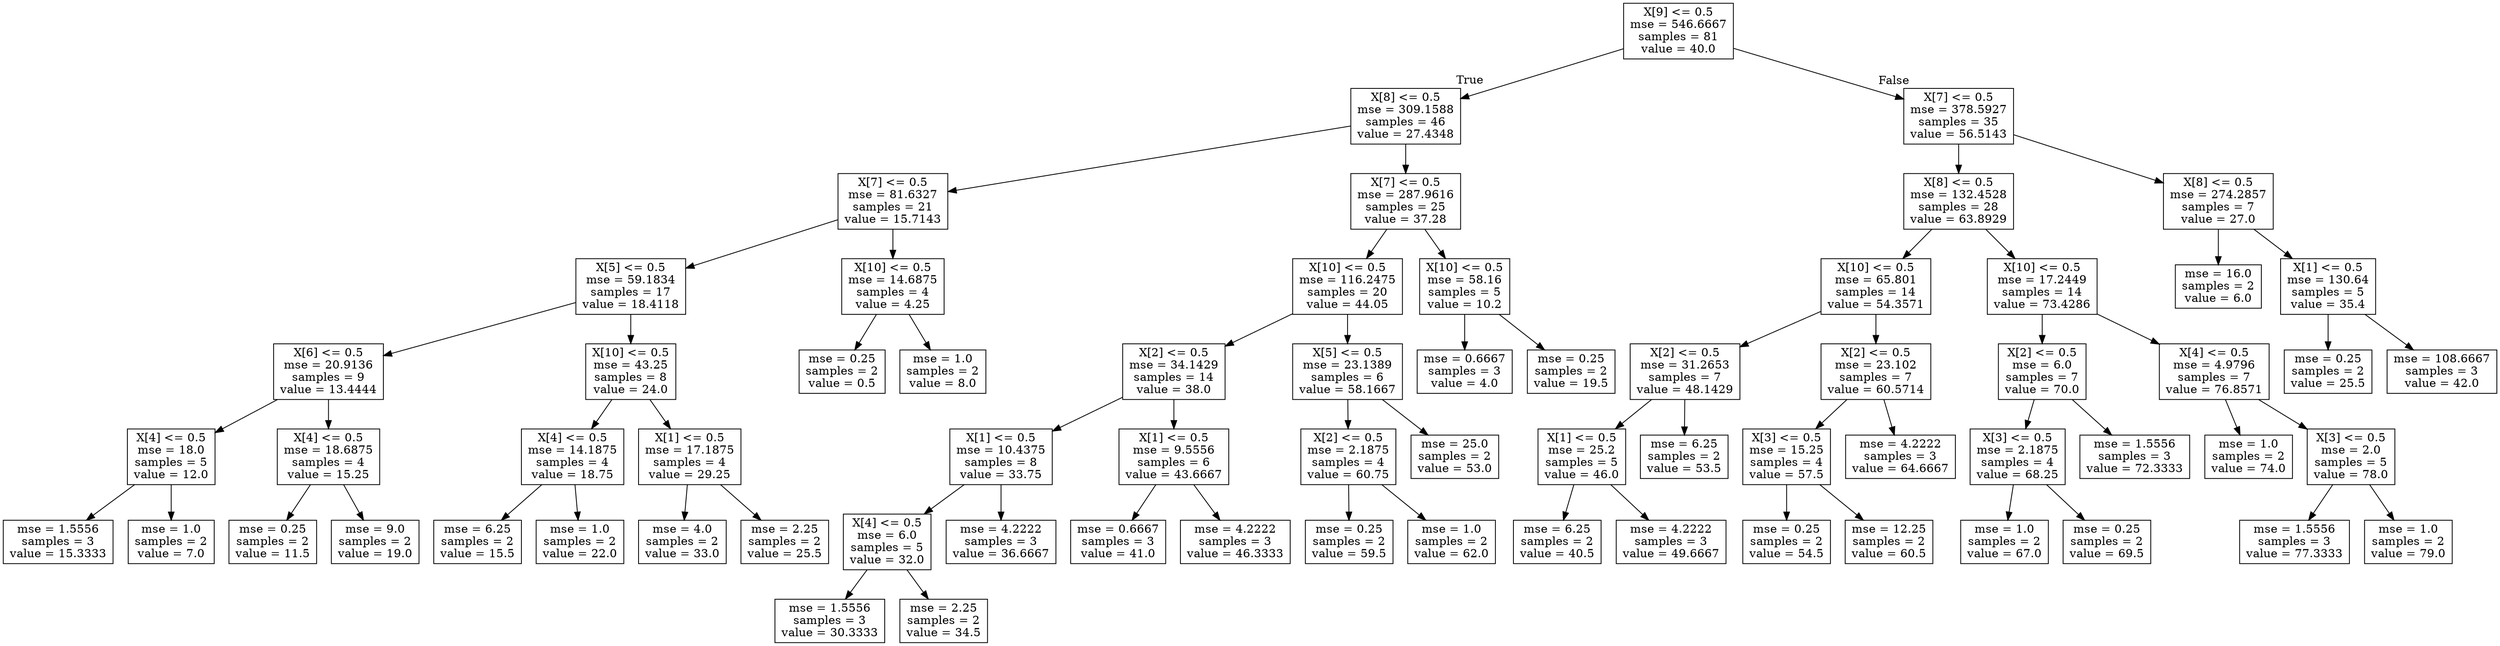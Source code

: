 digraph Tree {
node [shape=box] ;
0 [label="X[9] <= 0.5\nmse = 546.6667\nsamples = 81\nvalue = 40.0"] ;
1 [label="X[8] <= 0.5\nmse = 309.1588\nsamples = 46\nvalue = 27.4348"] ;
0 -> 1 [labeldistance=2.5, labelangle=45, headlabel="True"] ;
2 [label="X[7] <= 0.5\nmse = 81.6327\nsamples = 21\nvalue = 15.7143"] ;
1 -> 2 ;
3 [label="X[5] <= 0.5\nmse = 59.1834\nsamples = 17\nvalue = 18.4118"] ;
2 -> 3 ;
4 [label="X[6] <= 0.5\nmse = 20.9136\nsamples = 9\nvalue = 13.4444"] ;
3 -> 4 ;
5 [label="X[4] <= 0.5\nmse = 18.0\nsamples = 5\nvalue = 12.0"] ;
4 -> 5 ;
6 [label="mse = 1.5556\nsamples = 3\nvalue = 15.3333"] ;
5 -> 6 ;
7 [label="mse = 1.0\nsamples = 2\nvalue = 7.0"] ;
5 -> 7 ;
8 [label="X[4] <= 0.5\nmse = 18.6875\nsamples = 4\nvalue = 15.25"] ;
4 -> 8 ;
9 [label="mse = 0.25\nsamples = 2\nvalue = 11.5"] ;
8 -> 9 ;
10 [label="mse = 9.0\nsamples = 2\nvalue = 19.0"] ;
8 -> 10 ;
11 [label="X[10] <= 0.5\nmse = 43.25\nsamples = 8\nvalue = 24.0"] ;
3 -> 11 ;
12 [label="X[4] <= 0.5\nmse = 14.1875\nsamples = 4\nvalue = 18.75"] ;
11 -> 12 ;
13 [label="mse = 6.25\nsamples = 2\nvalue = 15.5"] ;
12 -> 13 ;
14 [label="mse = 1.0\nsamples = 2\nvalue = 22.0"] ;
12 -> 14 ;
15 [label="X[1] <= 0.5\nmse = 17.1875\nsamples = 4\nvalue = 29.25"] ;
11 -> 15 ;
16 [label="mse = 4.0\nsamples = 2\nvalue = 33.0"] ;
15 -> 16 ;
17 [label="mse = 2.25\nsamples = 2\nvalue = 25.5"] ;
15 -> 17 ;
18 [label="X[10] <= 0.5\nmse = 14.6875\nsamples = 4\nvalue = 4.25"] ;
2 -> 18 ;
19 [label="mse = 0.25\nsamples = 2\nvalue = 0.5"] ;
18 -> 19 ;
20 [label="mse = 1.0\nsamples = 2\nvalue = 8.0"] ;
18 -> 20 ;
21 [label="X[7] <= 0.5\nmse = 287.9616\nsamples = 25\nvalue = 37.28"] ;
1 -> 21 ;
22 [label="X[10] <= 0.5\nmse = 116.2475\nsamples = 20\nvalue = 44.05"] ;
21 -> 22 ;
23 [label="X[2] <= 0.5\nmse = 34.1429\nsamples = 14\nvalue = 38.0"] ;
22 -> 23 ;
24 [label="X[1] <= 0.5\nmse = 10.4375\nsamples = 8\nvalue = 33.75"] ;
23 -> 24 ;
25 [label="X[4] <= 0.5\nmse = 6.0\nsamples = 5\nvalue = 32.0"] ;
24 -> 25 ;
26 [label="mse = 1.5556\nsamples = 3\nvalue = 30.3333"] ;
25 -> 26 ;
27 [label="mse = 2.25\nsamples = 2\nvalue = 34.5"] ;
25 -> 27 ;
28 [label="mse = 4.2222\nsamples = 3\nvalue = 36.6667"] ;
24 -> 28 ;
29 [label="X[1] <= 0.5\nmse = 9.5556\nsamples = 6\nvalue = 43.6667"] ;
23 -> 29 ;
30 [label="mse = 0.6667\nsamples = 3\nvalue = 41.0"] ;
29 -> 30 ;
31 [label="mse = 4.2222\nsamples = 3\nvalue = 46.3333"] ;
29 -> 31 ;
32 [label="X[5] <= 0.5\nmse = 23.1389\nsamples = 6\nvalue = 58.1667"] ;
22 -> 32 ;
33 [label="X[2] <= 0.5\nmse = 2.1875\nsamples = 4\nvalue = 60.75"] ;
32 -> 33 ;
34 [label="mse = 0.25\nsamples = 2\nvalue = 59.5"] ;
33 -> 34 ;
35 [label="mse = 1.0\nsamples = 2\nvalue = 62.0"] ;
33 -> 35 ;
36 [label="mse = 25.0\nsamples = 2\nvalue = 53.0"] ;
32 -> 36 ;
37 [label="X[10] <= 0.5\nmse = 58.16\nsamples = 5\nvalue = 10.2"] ;
21 -> 37 ;
38 [label="mse = 0.6667\nsamples = 3\nvalue = 4.0"] ;
37 -> 38 ;
39 [label="mse = 0.25\nsamples = 2\nvalue = 19.5"] ;
37 -> 39 ;
40 [label="X[7] <= 0.5\nmse = 378.5927\nsamples = 35\nvalue = 56.5143"] ;
0 -> 40 [labeldistance=2.5, labelangle=-45, headlabel="False"] ;
41 [label="X[8] <= 0.5\nmse = 132.4528\nsamples = 28\nvalue = 63.8929"] ;
40 -> 41 ;
42 [label="X[10] <= 0.5\nmse = 65.801\nsamples = 14\nvalue = 54.3571"] ;
41 -> 42 ;
43 [label="X[2] <= 0.5\nmse = 31.2653\nsamples = 7\nvalue = 48.1429"] ;
42 -> 43 ;
44 [label="X[1] <= 0.5\nmse = 25.2\nsamples = 5\nvalue = 46.0"] ;
43 -> 44 ;
45 [label="mse = 6.25\nsamples = 2\nvalue = 40.5"] ;
44 -> 45 ;
46 [label="mse = 4.2222\nsamples = 3\nvalue = 49.6667"] ;
44 -> 46 ;
47 [label="mse = 6.25\nsamples = 2\nvalue = 53.5"] ;
43 -> 47 ;
48 [label="X[2] <= 0.5\nmse = 23.102\nsamples = 7\nvalue = 60.5714"] ;
42 -> 48 ;
49 [label="X[3] <= 0.5\nmse = 15.25\nsamples = 4\nvalue = 57.5"] ;
48 -> 49 ;
50 [label="mse = 0.25\nsamples = 2\nvalue = 54.5"] ;
49 -> 50 ;
51 [label="mse = 12.25\nsamples = 2\nvalue = 60.5"] ;
49 -> 51 ;
52 [label="mse = 4.2222\nsamples = 3\nvalue = 64.6667"] ;
48 -> 52 ;
53 [label="X[10] <= 0.5\nmse = 17.2449\nsamples = 14\nvalue = 73.4286"] ;
41 -> 53 ;
54 [label="X[2] <= 0.5\nmse = 6.0\nsamples = 7\nvalue = 70.0"] ;
53 -> 54 ;
55 [label="X[3] <= 0.5\nmse = 2.1875\nsamples = 4\nvalue = 68.25"] ;
54 -> 55 ;
56 [label="mse = 1.0\nsamples = 2\nvalue = 67.0"] ;
55 -> 56 ;
57 [label="mse = 0.25\nsamples = 2\nvalue = 69.5"] ;
55 -> 57 ;
58 [label="mse = 1.5556\nsamples = 3\nvalue = 72.3333"] ;
54 -> 58 ;
59 [label="X[4] <= 0.5\nmse = 4.9796\nsamples = 7\nvalue = 76.8571"] ;
53 -> 59 ;
60 [label="mse = 1.0\nsamples = 2\nvalue = 74.0"] ;
59 -> 60 ;
61 [label="X[3] <= 0.5\nmse = 2.0\nsamples = 5\nvalue = 78.0"] ;
59 -> 61 ;
62 [label="mse = 1.5556\nsamples = 3\nvalue = 77.3333"] ;
61 -> 62 ;
63 [label="mse = 1.0\nsamples = 2\nvalue = 79.0"] ;
61 -> 63 ;
64 [label="X[8] <= 0.5\nmse = 274.2857\nsamples = 7\nvalue = 27.0"] ;
40 -> 64 ;
65 [label="mse = 16.0\nsamples = 2\nvalue = 6.0"] ;
64 -> 65 ;
66 [label="X[1] <= 0.5\nmse = 130.64\nsamples = 5\nvalue = 35.4"] ;
64 -> 66 ;
67 [label="mse = 0.25\nsamples = 2\nvalue = 25.5"] ;
66 -> 67 ;
68 [label="mse = 108.6667\nsamples = 3\nvalue = 42.0"] ;
66 -> 68 ;
}